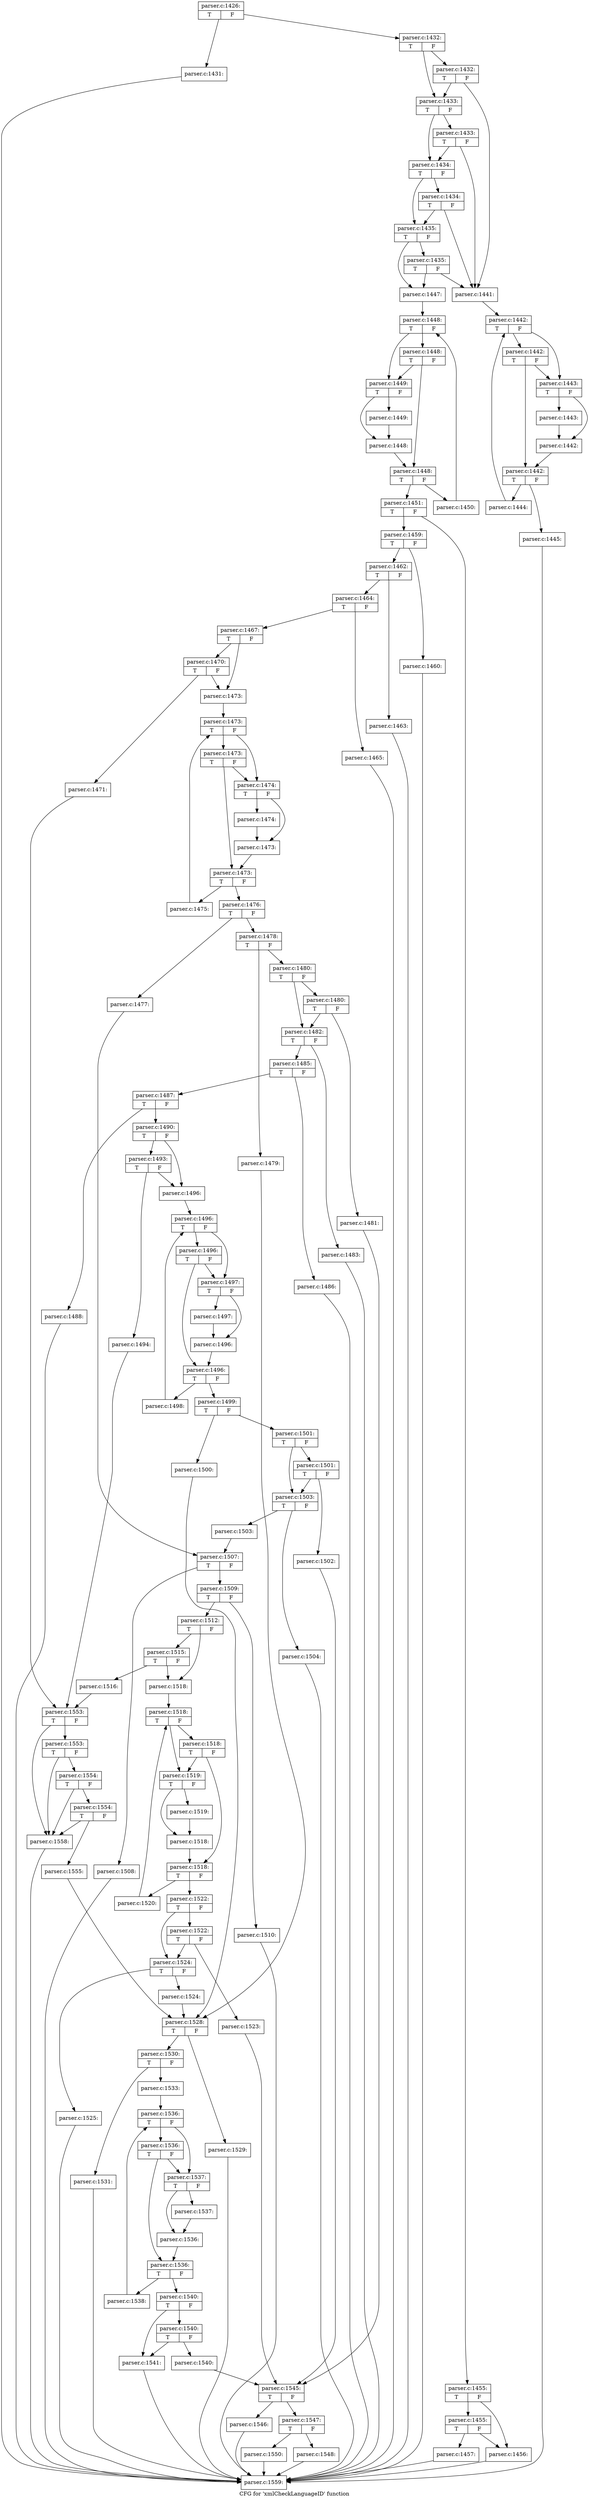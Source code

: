 digraph "CFG for 'xmlCheckLanguageID' function" {
	label="CFG for 'xmlCheckLanguageID' function";

	Node0x546fc20 [shape=record,label="{parser.c:1426:|{<s0>T|<s1>F}}"];
	Node0x546fc20 -> Node0x56c7890;
	Node0x546fc20 -> Node0x54705b0;
	Node0x56c7890 [shape=record,label="{parser.c:1431:}"];
	Node0x56c7890 -> Node0x56c8eb0;
	Node0x54705b0 [shape=record,label="{parser.c:1432:|{<s0>T|<s1>F}}"];
	Node0x54705b0 -> Node0x56e8cd0;
	Node0x54705b0 -> Node0x56e8c50;
	Node0x56e8cd0 [shape=record,label="{parser.c:1432:|{<s0>T|<s1>F}}"];
	Node0x56e8cd0 -> Node0x56e8ab0;
	Node0x56e8cd0 -> Node0x56e8c50;
	Node0x56e8c50 [shape=record,label="{parser.c:1433:|{<s0>T|<s1>F}}"];
	Node0x56e8c50 -> Node0x56e95b0;
	Node0x56e8c50 -> Node0x56e8bd0;
	Node0x56e95b0 [shape=record,label="{parser.c:1433:|{<s0>T|<s1>F}}"];
	Node0x56e95b0 -> Node0x56e8ab0;
	Node0x56e95b0 -> Node0x56e8bd0;
	Node0x56e8bd0 [shape=record,label="{parser.c:1434:|{<s0>T|<s1>F}}"];
	Node0x56e8bd0 -> Node0x56e9d70;
	Node0x56e8bd0 -> Node0x56e8b50;
	Node0x56e9d70 [shape=record,label="{parser.c:1434:|{<s0>T|<s1>F}}"];
	Node0x56e9d70 -> Node0x56e8ab0;
	Node0x56e9d70 -> Node0x56e8b50;
	Node0x56e8b50 [shape=record,label="{parser.c:1435:|{<s0>T|<s1>F}}"];
	Node0x56e8b50 -> Node0x56ea530;
	Node0x56e8b50 -> Node0x56e8b00;
	Node0x56ea530 [shape=record,label="{parser.c:1435:|{<s0>T|<s1>F}}"];
	Node0x56ea530 -> Node0x56e8ab0;
	Node0x56ea530 -> Node0x56e8b00;
	Node0x56e8ab0 [shape=record,label="{parser.c:1441:}"];
	Node0x56e8ab0 -> Node0x56eafa0;
	Node0x56eafa0 [shape=record,label="{parser.c:1442:|{<s0>T|<s1>F}}"];
	Node0x56eafa0 -> Node0x56eb320;
	Node0x56eafa0 -> Node0x56eb2d0;
	Node0x56eb320 [shape=record,label="{parser.c:1442:|{<s0>T|<s1>F}}"];
	Node0x56eb320 -> Node0x56eb280;
	Node0x56eb320 -> Node0x56eb2d0;
	Node0x56eb2d0 [shape=record,label="{parser.c:1443:|{<s0>T|<s1>F}}"];
	Node0x56eb2d0 -> Node0x56ebbc0;
	Node0x56eb2d0 -> Node0x56ebb70;
	Node0x56ebbc0 [shape=record,label="{parser.c:1443:}"];
	Node0x56ebbc0 -> Node0x56ebb70;
	Node0x56ebb70 [shape=record,label="{parser.c:1442:}"];
	Node0x56ebb70 -> Node0x56eb280;
	Node0x56eb280 [shape=record,label="{parser.c:1442:|{<s0>T|<s1>F}}"];
	Node0x56eb280 -> Node0x5688920;
	Node0x56eb280 -> Node0x546ff50;
	Node0x5688920 [shape=record,label="{parser.c:1444:}"];
	Node0x5688920 -> Node0x56eafa0;
	Node0x546ff50 [shape=record,label="{parser.c:1445:}"];
	Node0x546ff50 -> Node0x56c8eb0;
	Node0x56e8b00 [shape=record,label="{parser.c:1447:}"];
	Node0x56e8b00 -> Node0x56eece0;
	Node0x56eece0 [shape=record,label="{parser.c:1448:|{<s0>T|<s1>F}}"];
	Node0x56eece0 -> Node0x56ef020;
	Node0x56eece0 -> Node0x56eefd0;
	Node0x56ef020 [shape=record,label="{parser.c:1448:|{<s0>T|<s1>F}}"];
	Node0x56ef020 -> Node0x56eef80;
	Node0x56ef020 -> Node0x56eefd0;
	Node0x56eefd0 [shape=record,label="{parser.c:1449:|{<s0>T|<s1>F}}"];
	Node0x56eefd0 -> Node0x56ef800;
	Node0x56eefd0 -> Node0x56ef7b0;
	Node0x56ef800 [shape=record,label="{parser.c:1449:}"];
	Node0x56ef800 -> Node0x56ef7b0;
	Node0x56ef7b0 [shape=record,label="{parser.c:1448:}"];
	Node0x56ef7b0 -> Node0x56eef80;
	Node0x56eef80 [shape=record,label="{parser.c:1448:|{<s0>T|<s1>F}}"];
	Node0x56eef80 -> Node0x56f00c0;
	Node0x56eef80 -> Node0x56eef00;
	Node0x56f00c0 [shape=record,label="{parser.c:1450:}"];
	Node0x56f00c0 -> Node0x56eece0;
	Node0x56eef00 [shape=record,label="{parser.c:1451:|{<s0>T|<s1>F}}"];
	Node0x56eef00 -> Node0x56f03e0;
	Node0x56eef00 -> Node0x56f0430;
	Node0x56f03e0 [shape=record,label="{parser.c:1455:|{<s0>T|<s1>F}}"];
	Node0x56f03e0 -> Node0x56f0a30;
	Node0x56f03e0 -> Node0x56f0ad0;
	Node0x56f0ad0 [shape=record,label="{parser.c:1455:|{<s0>T|<s1>F}}"];
	Node0x56f0ad0 -> Node0x56f0a30;
	Node0x56f0ad0 -> Node0x56f0a80;
	Node0x56f0a30 [shape=record,label="{parser.c:1456:}"];
	Node0x56f0a30 -> Node0x56c8eb0;
	Node0x56f0a80 [shape=record,label="{parser.c:1457:}"];
	Node0x56f0a80 -> Node0x56c8eb0;
	Node0x56f0430 [shape=record,label="{parser.c:1459:|{<s0>T|<s1>F}}"];
	Node0x56f0430 -> Node0x56f1720;
	Node0x56f0430 -> Node0x56f1770;
	Node0x56f1720 [shape=record,label="{parser.c:1460:}"];
	Node0x56f1720 -> Node0x56c8eb0;
	Node0x56f1770 [shape=record,label="{parser.c:1462:|{<s0>T|<s1>F}}"];
	Node0x56f1770 -> Node0x56f1e00;
	Node0x56f1770 -> Node0x56f1e50;
	Node0x56f1e00 [shape=record,label="{parser.c:1463:}"];
	Node0x56f1e00 -> Node0x56c8eb0;
	Node0x56f1e50 [shape=record,label="{parser.c:1464:|{<s0>T|<s1>F}}"];
	Node0x56f1e50 -> Node0x56f2460;
	Node0x56f1e50 -> Node0x56f24b0;
	Node0x56f2460 [shape=record,label="{parser.c:1465:}"];
	Node0x56f2460 -> Node0x56c8eb0;
	Node0x56f24b0 [shape=record,label="{parser.c:1467:|{<s0>T|<s1>F}}"];
	Node0x56f24b0 -> Node0x56f2f60;
	Node0x56f24b0 -> Node0x56f2f10;
	Node0x56f2f60 [shape=record,label="{parser.c:1470:|{<s0>T|<s1>F}}"];
	Node0x56f2f60 -> Node0x56eb1c0;
	Node0x56f2f60 -> Node0x56f2f10;
	Node0x56eb1c0 [shape=record,label="{parser.c:1471:}"];
	Node0x56eb1c0 -> Node0x56f36a0;
	Node0x56f2f10 [shape=record,label="{parser.c:1473:}"];
	Node0x56f2f10 -> Node0x56f40c0;
	Node0x56f40c0 [shape=record,label="{parser.c:1473:|{<s0>T|<s1>F}}"];
	Node0x56f40c0 -> Node0x56f4400;
	Node0x56f40c0 -> Node0x56f43b0;
	Node0x56f4400 [shape=record,label="{parser.c:1473:|{<s0>T|<s1>F}}"];
	Node0x56f4400 -> Node0x56f4360;
	Node0x56f4400 -> Node0x56f43b0;
	Node0x56f43b0 [shape=record,label="{parser.c:1474:|{<s0>T|<s1>F}}"];
	Node0x56f43b0 -> Node0x56f4be0;
	Node0x56f43b0 -> Node0x56f4b90;
	Node0x56f4be0 [shape=record,label="{parser.c:1474:}"];
	Node0x56f4be0 -> Node0x56f4b90;
	Node0x56f4b90 [shape=record,label="{parser.c:1473:}"];
	Node0x56f4b90 -> Node0x56f4360;
	Node0x56f4360 [shape=record,label="{parser.c:1473:|{<s0>T|<s1>F}}"];
	Node0x56f4360 -> Node0x56f54a0;
	Node0x56f4360 -> Node0x56f42e0;
	Node0x56f54a0 [shape=record,label="{parser.c:1475:}"];
	Node0x56f54a0 -> Node0x56f40c0;
	Node0x56f42e0 [shape=record,label="{parser.c:1476:|{<s0>T|<s1>F}}"];
	Node0x56f42e0 -> Node0x56f57c0;
	Node0x56f42e0 -> Node0x56f5810;
	Node0x56f57c0 [shape=record,label="{parser.c:1477:}"];
	Node0x56f57c0 -> Node0x56f5cf0;
	Node0x56f5810 [shape=record,label="{parser.c:1478:|{<s0>T|<s1>F}}"];
	Node0x56f5810 -> Node0x56f5e10;
	Node0x56f5810 -> Node0x56f5e60;
	Node0x56f5e10 [shape=record,label="{parser.c:1479:}"];
	Node0x56f5e10 -> Node0x56f6340;
	Node0x56f5e60 [shape=record,label="{parser.c:1480:|{<s0>T|<s1>F}}"];
	Node0x56f5e60 -> Node0x56f6500;
	Node0x56f5e60 -> Node0x56f64b0;
	Node0x56f6500 [shape=record,label="{parser.c:1480:|{<s0>T|<s1>F}}"];
	Node0x56f6500 -> Node0x56f6460;
	Node0x56f6500 -> Node0x56f64b0;
	Node0x56f6460 [shape=record,label="{parser.c:1481:}"];
	Node0x56f6460 -> Node0x56f6e50;
	Node0x56f64b0 [shape=record,label="{parser.c:1482:|{<s0>T|<s1>F}}"];
	Node0x56f64b0 -> Node0x56f6fa0;
	Node0x56f64b0 -> Node0x56f6ff0;
	Node0x56f6fa0 [shape=record,label="{parser.c:1483:}"];
	Node0x56f6fa0 -> Node0x56c8eb0;
	Node0x56f6ff0 [shape=record,label="{parser.c:1485:|{<s0>T|<s1>F}}"];
	Node0x56f6ff0 -> Node0x56eccd0;
	Node0x56f6ff0 -> Node0x56ecd20;
	Node0x56eccd0 [shape=record,label="{parser.c:1486:}"];
	Node0x56eccd0 -> Node0x56c8eb0;
	Node0x56ecd20 [shape=record,label="{parser.c:1487:|{<s0>T|<s1>F}}"];
	Node0x56ecd20 -> Node0x56ed330;
	Node0x56ecd20 -> Node0x56ed380;
	Node0x56ed330 [shape=record,label="{parser.c:1488:}"];
	Node0x56ed330 -> Node0x56c8eb0;
	Node0x56ed380 [shape=record,label="{parser.c:1490:|{<s0>T|<s1>F}}"];
	Node0x56ed380 -> Node0x56f9770;
	Node0x56ed380 -> Node0x56f9720;
	Node0x56f9770 [shape=record,label="{parser.c:1493:|{<s0>T|<s1>F}}"];
	Node0x56f9770 -> Node0x56f96d0;
	Node0x56f9770 -> Node0x56f9720;
	Node0x56f96d0 [shape=record,label="{parser.c:1494:}"];
	Node0x56f96d0 -> Node0x56f36a0;
	Node0x56f9720 [shape=record,label="{parser.c:1496:}"];
	Node0x56f9720 -> Node0x56fa010;
	Node0x56fa010 [shape=record,label="{parser.c:1496:|{<s0>T|<s1>F}}"];
	Node0x56fa010 -> Node0x56fa350;
	Node0x56fa010 -> Node0x56fa300;
	Node0x56fa350 [shape=record,label="{parser.c:1496:|{<s0>T|<s1>F}}"];
	Node0x56fa350 -> Node0x56fa2b0;
	Node0x56fa350 -> Node0x56fa300;
	Node0x56fa300 [shape=record,label="{parser.c:1497:|{<s0>T|<s1>F}}"];
	Node0x56fa300 -> Node0x56fab30;
	Node0x56fa300 -> Node0x56faae0;
	Node0x56fab30 [shape=record,label="{parser.c:1497:}"];
	Node0x56fab30 -> Node0x56faae0;
	Node0x56faae0 [shape=record,label="{parser.c:1496:}"];
	Node0x56faae0 -> Node0x56fa2b0;
	Node0x56fa2b0 [shape=record,label="{parser.c:1496:|{<s0>T|<s1>F}}"];
	Node0x56fa2b0 -> Node0x56fb3f0;
	Node0x56fa2b0 -> Node0x56fa230;
	Node0x56fb3f0 [shape=record,label="{parser.c:1498:}"];
	Node0x56fb3f0 -> Node0x56fa010;
	Node0x56fa230 [shape=record,label="{parser.c:1499:|{<s0>T|<s1>F}}"];
	Node0x56fa230 -> Node0x56fb710;
	Node0x56fa230 -> Node0x56fb760;
	Node0x56fb710 [shape=record,label="{parser.c:1500:}"];
	Node0x56fb710 -> Node0x56f6340;
	Node0x56fb760 [shape=record,label="{parser.c:1501:|{<s0>T|<s1>F}}"];
	Node0x56fb760 -> Node0x56fbdb0;
	Node0x56fb760 -> Node0x56fbd60;
	Node0x56fbdb0 [shape=record,label="{parser.c:1501:|{<s0>T|<s1>F}}"];
	Node0x56fbdb0 -> Node0x56fbd10;
	Node0x56fbdb0 -> Node0x56fbd60;
	Node0x56fbd10 [shape=record,label="{parser.c:1502:}"];
	Node0x56fbd10 -> Node0x56f6e50;
	Node0x56fbd60 [shape=record,label="{parser.c:1503:|{<s0>T|<s1>F}}"];
	Node0x56fbd60 -> Node0x56fc7c0;
	Node0x56fbd60 -> Node0x56fc810;
	Node0x56fc7c0 [shape=record,label="{parser.c:1504:}"];
	Node0x56fc7c0 -> Node0x56c8eb0;
	Node0x56fc810 [shape=record,label="{parser.c:1503:}"];
	Node0x56fc810 -> Node0x56f5cf0;
	Node0x56f5cf0 [shape=record,label="{parser.c:1507:|{<s0>T|<s1>F}}"];
	Node0x56f5cf0 -> Node0x56fcf00;
	Node0x56f5cf0 -> Node0x56fcf50;
	Node0x56fcf00 [shape=record,label="{parser.c:1508:}"];
	Node0x56fcf00 -> Node0x56c8eb0;
	Node0x56fcf50 [shape=record,label="{parser.c:1509:|{<s0>T|<s1>F}}"];
	Node0x56fcf50 -> Node0x56fd560;
	Node0x56fcf50 -> Node0x56fd5b0;
	Node0x56fd560 [shape=record,label="{parser.c:1510:}"];
	Node0x56fd560 -> Node0x56c8eb0;
	Node0x56fd5b0 [shape=record,label="{parser.c:1512:|{<s0>T|<s1>F}}"];
	Node0x56fd5b0 -> Node0x56fdfa0;
	Node0x56fd5b0 -> Node0x56fdf50;
	Node0x56fdfa0 [shape=record,label="{parser.c:1515:|{<s0>T|<s1>F}}"];
	Node0x56fdfa0 -> Node0x56fdf00;
	Node0x56fdfa0 -> Node0x56fdf50;
	Node0x56fdf00 [shape=record,label="{parser.c:1516:}"];
	Node0x56fdf00 -> Node0x56f36a0;
	Node0x56fdf50 [shape=record,label="{parser.c:1518:}"];
	Node0x56fdf50 -> Node0x56fe840;
	Node0x56fe840 [shape=record,label="{parser.c:1518:|{<s0>T|<s1>F}}"];
	Node0x56fe840 -> Node0x56fecc0;
	Node0x56fe840 -> Node0x56fec70;
	Node0x56fecc0 [shape=record,label="{parser.c:1518:|{<s0>T|<s1>F}}"];
	Node0x56fecc0 -> Node0x56f2e80;
	Node0x56fecc0 -> Node0x56fec70;
	Node0x56fec70 [shape=record,label="{parser.c:1519:|{<s0>T|<s1>F}}"];
	Node0x56fec70 -> Node0x56ff470;
	Node0x56fec70 -> Node0x56ff420;
	Node0x56ff470 [shape=record,label="{parser.c:1519:}"];
	Node0x56ff470 -> Node0x56ff420;
	Node0x56ff420 [shape=record,label="{parser.c:1518:}"];
	Node0x56ff420 -> Node0x56f2e80;
	Node0x56f2e80 [shape=record,label="{parser.c:1518:|{<s0>T|<s1>F}}"];
	Node0x56f2e80 -> Node0x56ffd30;
	Node0x56f2e80 -> Node0x56f2e00;
	Node0x56ffd30 [shape=record,label="{parser.c:1520:}"];
	Node0x56ffd30 -> Node0x56fe840;
	Node0x56f2e00 [shape=record,label="{parser.c:1522:|{<s0>T|<s1>F}}"];
	Node0x56f2e00 -> Node0x57000f0;
	Node0x56f2e00 -> Node0x57000a0;
	Node0x57000f0 [shape=record,label="{parser.c:1522:|{<s0>T|<s1>F}}"];
	Node0x57000f0 -> Node0x5700050;
	Node0x57000f0 -> Node0x57000a0;
	Node0x5700050 [shape=record,label="{parser.c:1523:}"];
	Node0x5700050 -> Node0x56f6e50;
	Node0x57000a0 [shape=record,label="{parser.c:1524:|{<s0>T|<s1>F}}"];
	Node0x57000a0 -> Node0x5700b00;
	Node0x57000a0 -> Node0x5700b50;
	Node0x5700b00 [shape=record,label="{parser.c:1525:}"];
	Node0x5700b00 -> Node0x56c8eb0;
	Node0x5700b50 [shape=record,label="{parser.c:1524:}"];
	Node0x5700b50 -> Node0x56f6340;
	Node0x56f6340 [shape=record,label="{parser.c:1528:|{<s0>T|<s1>F}}"];
	Node0x56f6340 -> Node0x5701240;
	Node0x56f6340 -> Node0x5701290;
	Node0x5701240 [shape=record,label="{parser.c:1529:}"];
	Node0x5701240 -> Node0x56c8eb0;
	Node0x5701290 [shape=record,label="{parser.c:1530:|{<s0>T|<s1>F}}"];
	Node0x5701290 -> Node0x57018a0;
	Node0x5701290 -> Node0x57018f0;
	Node0x57018a0 [shape=record,label="{parser.c:1531:}"];
	Node0x57018a0 -> Node0x56c8eb0;
	Node0x57018f0 [shape=record,label="{parser.c:1533:}"];
	Node0x57018f0 -> Node0x57021d0;
	Node0x57021d0 [shape=record,label="{parser.c:1536:|{<s0>T|<s1>F}}"];
	Node0x57021d0 -> Node0x5702510;
	Node0x57021d0 -> Node0x57024c0;
	Node0x5702510 [shape=record,label="{parser.c:1536:|{<s0>T|<s1>F}}"];
	Node0x5702510 -> Node0x5702470;
	Node0x5702510 -> Node0x57024c0;
	Node0x57024c0 [shape=record,label="{parser.c:1537:|{<s0>T|<s1>F}}"];
	Node0x57024c0 -> Node0x5702cf0;
	Node0x57024c0 -> Node0x5702ca0;
	Node0x5702cf0 [shape=record,label="{parser.c:1537:}"];
	Node0x5702cf0 -> Node0x5702ca0;
	Node0x5702ca0 [shape=record,label="{parser.c:1536:}"];
	Node0x5702ca0 -> Node0x5702470;
	Node0x5702470 [shape=record,label="{parser.c:1536:|{<s0>T|<s1>F}}"];
	Node0x5702470 -> Node0x57035b0;
	Node0x5702470 -> Node0x57023f0;
	Node0x57035b0 [shape=record,label="{parser.c:1538:}"];
	Node0x57035b0 -> Node0x57021d0;
	Node0x57023f0 [shape=record,label="{parser.c:1540:|{<s0>T|<s1>F}}"];
	Node0x57023f0 -> Node0x57038d0;
	Node0x57023f0 -> Node0x5703970;
	Node0x5703970 [shape=record,label="{parser.c:1540:|{<s0>T|<s1>F}}"];
	Node0x5703970 -> Node0x57038d0;
	Node0x5703970 -> Node0x5703920;
	Node0x57038d0 [shape=record,label="{parser.c:1541:}"];
	Node0x57038d0 -> Node0x56c8eb0;
	Node0x5703920 [shape=record,label="{parser.c:1540:}"];
	Node0x5703920 -> Node0x56f6e50;
	Node0x56f6e50 [shape=record,label="{parser.c:1545:|{<s0>T|<s1>F}}"];
	Node0x56f6e50 -> Node0x57044c0;
	Node0x56f6e50 -> Node0x5704510;
	Node0x57044c0 [shape=record,label="{parser.c:1546:}"];
	Node0x57044c0 -> Node0x56c8eb0;
	Node0x5704510 [shape=record,label="{parser.c:1547:|{<s0>T|<s1>F}}"];
	Node0x5704510 -> Node0x5704b20;
	Node0x5704510 -> Node0x5704b70;
	Node0x5704b20 [shape=record,label="{parser.c:1548:}"];
	Node0x5704b20 -> Node0x56c8eb0;
	Node0x5704b70 [shape=record,label="{parser.c:1550:}"];
	Node0x5704b70 -> Node0x56c8eb0;
	Node0x56f36a0 [shape=record,label="{parser.c:1553:|{<s0>T|<s1>F}}"];
	Node0x56f36a0 -> Node0x5705410;
	Node0x56f36a0 -> Node0x5705340;
	Node0x5705410 [shape=record,label="{parser.c:1553:|{<s0>T|<s1>F}}"];
	Node0x5705410 -> Node0x5705390;
	Node0x5705410 -> Node0x5705340;
	Node0x5705390 [shape=record,label="{parser.c:1554:|{<s0>T|<s1>F}}"];
	Node0x5705390 -> Node0x5705bf0;
	Node0x5705390 -> Node0x5705340;
	Node0x5705bf0 [shape=record,label="{parser.c:1554:|{<s0>T|<s1>F}}"];
	Node0x5705bf0 -> Node0x57052f0;
	Node0x5705bf0 -> Node0x5705340;
	Node0x57052f0 [shape=record,label="{parser.c:1555:}"];
	Node0x57052f0 -> Node0x56f6340;
	Node0x5705340 [shape=record,label="{parser.c:1558:}"];
	Node0x5705340 -> Node0x56c8eb0;
	Node0x56c8eb0 [shape=record,label="{parser.c:1559:}"];
}
